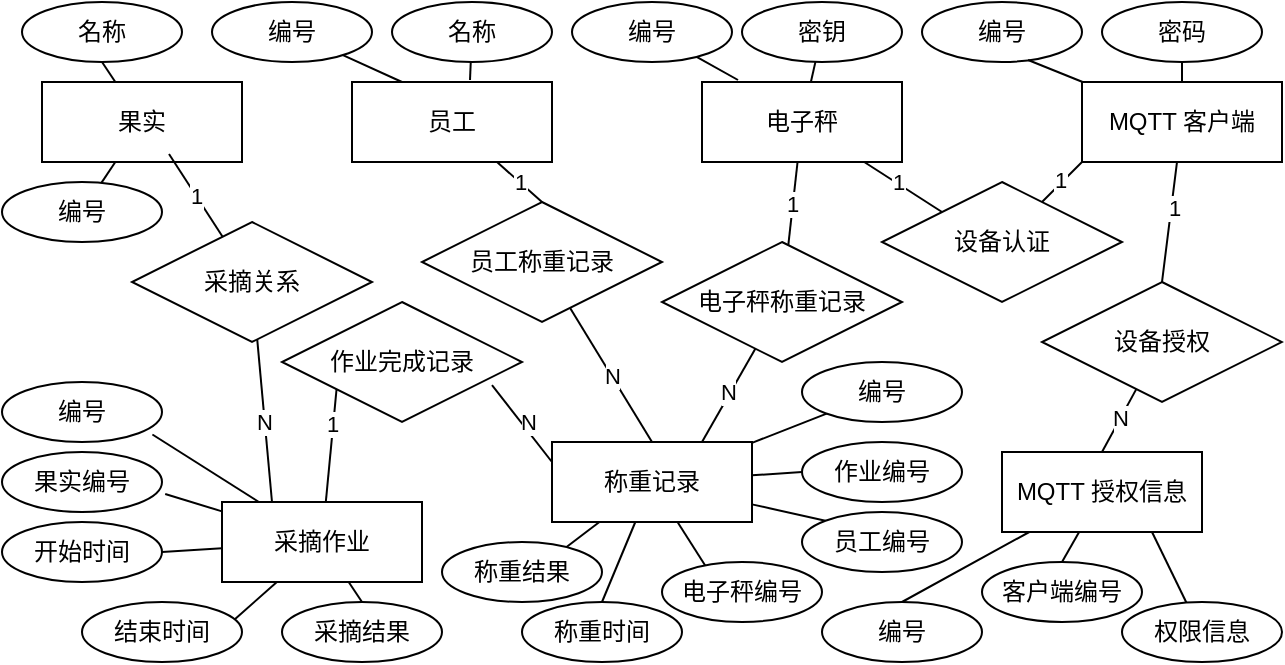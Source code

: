 <mxfile>
    <diagram id="hqitrBEsFxFD-rjdB9nJ" name="Page-1">
        <mxGraphModel dx="1160" dy="556" grid="1" gridSize="10" guides="1" tooltips="1" connect="1" arrows="1" fold="1" page="1" pageScale="1" pageWidth="850" pageHeight="1100" math="0" shadow="0">
            <root>
                <mxCell id="0"/>
                <mxCell id="1" parent="0"/>
                <mxCell id="13" style="edgeStyle=none;html=1;strokeColor=default;endArrow=none;endFill=0;" parent="1" source="4" target="11" edge="1">
                    <mxGeometry relative="1" as="geometry"/>
                </mxCell>
                <mxCell id="14" style="edgeStyle=none;html=1;entryX=0.5;entryY=1;entryDx=0;entryDy=0;strokeColor=default;endArrow=none;endFill=0;" parent="1" source="4" target="12" edge="1">
                    <mxGeometry relative="1" as="geometry">
                        <Array as="points"/>
                    </mxGeometry>
                </mxCell>
                <mxCell id="4" value="果实" style="whiteSpace=wrap;html=1;align=center;" parent="1" vertex="1">
                    <mxGeometry x="160" y="190" width="100" height="40" as="geometry"/>
                </mxCell>
                <mxCell id="72" style="edgeStyle=none;html=1;entryX=0;entryY=0;entryDx=0;entryDy=0;strokeColor=default;endArrow=none;endFill=0;" parent="1" source="5" target="39" edge="1">
                    <mxGeometry relative="1" as="geometry"/>
                </mxCell>
                <mxCell id="74" value="1" style="edgeLabel;html=1;align=center;verticalAlign=middle;resizable=0;points=[];" parent="72" vertex="1" connectable="0">
                    <mxGeometry x="-0.087" y="1" relative="1" as="geometry">
                        <mxPoint as="offset"/>
                    </mxGeometry>
                </mxCell>
                <mxCell id="97" style="edgeStyle=none;html=1;entryX=0.94;entryY=0.875;entryDx=0;entryDy=0;entryPerimeter=0;endArrow=none;endFill=0;" parent="1" source="5" target="88" edge="1">
                    <mxGeometry relative="1" as="geometry"/>
                </mxCell>
                <mxCell id="98" style="edgeStyle=none;html=1;entryX=1.02;entryY=0.7;entryDx=0;entryDy=0;entryPerimeter=0;endArrow=none;endFill=0;" parent="1" source="5" target="93" edge="1">
                    <mxGeometry relative="1" as="geometry"/>
                </mxCell>
                <mxCell id="99" style="edgeStyle=none;html=1;entryX=1;entryY=0.5;entryDx=0;entryDy=0;endArrow=none;endFill=0;" parent="1" source="5" target="94" edge="1">
                    <mxGeometry relative="1" as="geometry"/>
                </mxCell>
                <mxCell id="100" style="edgeStyle=none;html=1;entryX=0.95;entryY=0.3;entryDx=0;entryDy=0;entryPerimeter=0;endArrow=none;endFill=0;" parent="1" source="5" target="95" edge="1">
                    <mxGeometry relative="1" as="geometry"/>
                </mxCell>
                <mxCell id="101" style="edgeStyle=none;html=1;entryX=0.5;entryY=0;entryDx=0;entryDy=0;endArrow=none;endFill=0;" parent="1" source="5" target="96" edge="1">
                    <mxGeometry relative="1" as="geometry"/>
                </mxCell>
                <mxCell id="5" value="采摘作业" style="whiteSpace=wrap;html=1;align=center;" parent="1" vertex="1">
                    <mxGeometry x="250" y="400" width="100" height="40" as="geometry"/>
                </mxCell>
                <mxCell id="60" value="1" style="edgeStyle=none;html=1;entryX=0.635;entryY=0.9;entryDx=0;entryDy=0;entryPerimeter=0;strokeColor=default;endArrow=none;endFill=0;" parent="1" source="6" target="4" edge="1">
                    <mxGeometry relative="1" as="geometry"/>
                </mxCell>
                <mxCell id="61" value="N" style="edgeStyle=none;html=1;entryX=0.25;entryY=0;entryDx=0;entryDy=0;strokeColor=default;endArrow=none;endFill=0;" parent="1" source="6" target="5" edge="1">
                    <mxGeometry relative="1" as="geometry"/>
                </mxCell>
                <mxCell id="6" value="采摘关系" style="shape=rhombus;perimeter=rhombusPerimeter;whiteSpace=wrap;html=1;align=center;" parent="1" vertex="1">
                    <mxGeometry x="205" y="260" width="120" height="60" as="geometry"/>
                </mxCell>
                <mxCell id="15" style="edgeStyle=none;html=1;strokeColor=none;endArrow=none;endFill=0;" parent="1" edge="1">
                    <mxGeometry relative="1" as="geometry">
                        <mxPoint x="250" y="370" as="targetPoint"/>
                        <mxPoint x="190" y="362" as="sourcePoint"/>
                    </mxGeometry>
                </mxCell>
                <mxCell id="11" value="编号" style="ellipse;whiteSpace=wrap;html=1;align=center;" parent="1" vertex="1">
                    <mxGeometry x="140" y="240" width="80" height="30" as="geometry"/>
                </mxCell>
                <mxCell id="12" value="名称" style="ellipse;whiteSpace=wrap;html=1;align=center;" parent="1" vertex="1">
                    <mxGeometry x="150" y="150" width="80" height="30" as="geometry"/>
                </mxCell>
                <mxCell id="68" value="1" style="edgeStyle=none;html=1;strokeColor=default;endArrow=none;endFill=0;" parent="1" source="19" target="22" edge="1">
                    <mxGeometry relative="1" as="geometry"/>
                </mxCell>
                <mxCell id="118" style="edgeStyle=none;html=1;entryX=0;entryY=0;entryDx=0;entryDy=0;endArrow=none;endFill=0;" edge="1" parent="1" source="19" target="117">
                    <mxGeometry relative="1" as="geometry"/>
                </mxCell>
                <mxCell id="119" value="1" style="edgeLabel;html=1;align=center;verticalAlign=middle;resizable=0;points=[];" vertex="1" connectable="0" parent="118">
                    <mxGeometry x="-0.183" y="1" relative="1" as="geometry">
                        <mxPoint as="offset"/>
                    </mxGeometry>
                </mxCell>
                <mxCell id="19" value="电子秤" style="whiteSpace=wrap;html=1;align=center;" parent="1" vertex="1">
                    <mxGeometry x="490" y="190" width="100" height="40" as="geometry"/>
                </mxCell>
                <mxCell id="66" value="1" style="edgeStyle=none;html=1;entryX=0.5;entryY=0;entryDx=0;entryDy=0;strokeColor=default;endArrow=none;endFill=0;" parent="1" source="20" target="23" edge="1">
                    <mxGeometry relative="1" as="geometry"/>
                </mxCell>
                <mxCell id="20" value="员工" style="whiteSpace=wrap;html=1;align=center;" parent="1" vertex="1">
                    <mxGeometry x="315" y="190" width="100" height="40" as="geometry"/>
                </mxCell>
                <mxCell id="105" style="edgeStyle=none;html=1;endArrow=none;endFill=0;" parent="1" source="21" target="92" edge="1">
                    <mxGeometry relative="1" as="geometry"/>
                </mxCell>
                <mxCell id="106" style="edgeStyle=none;html=1;entryX=0;entryY=0.5;entryDx=0;entryDy=0;endArrow=none;endFill=0;" parent="1" source="21" target="89" edge="1">
                    <mxGeometry relative="1" as="geometry"/>
                </mxCell>
                <mxCell id="107" style="edgeStyle=none;html=1;entryX=0;entryY=0;entryDx=0;entryDy=0;endArrow=none;endFill=0;" parent="1" source="21" target="91" edge="1">
                    <mxGeometry relative="1" as="geometry"/>
                </mxCell>
                <mxCell id="108" style="edgeStyle=none;html=1;entryX=0.28;entryY=0.1;entryDx=0;entryDy=0;entryPerimeter=0;endArrow=none;endFill=0;" parent="1" source="21" target="102" edge="1">
                    <mxGeometry relative="1" as="geometry"/>
                </mxCell>
                <mxCell id="109" style="edgeStyle=none;html=1;entryX=0.5;entryY=0;entryDx=0;entryDy=0;endArrow=none;endFill=0;" parent="1" source="21" target="103" edge="1">
                    <mxGeometry relative="1" as="geometry"/>
                </mxCell>
                <mxCell id="110" style="edgeStyle=none;html=1;entryX=0.77;entryY=0.1;entryDx=0;entryDy=0;entryPerimeter=0;endArrow=none;endFill=0;" parent="1" source="21" target="104" edge="1">
                    <mxGeometry relative="1" as="geometry"/>
                </mxCell>
                <mxCell id="21" value="称重记录" style="whiteSpace=wrap;html=1;align=center;" parent="1" vertex="1">
                    <mxGeometry x="415" y="370" width="100" height="40" as="geometry"/>
                </mxCell>
                <mxCell id="69" style="edgeStyle=none;html=1;entryX=0.75;entryY=0;entryDx=0;entryDy=0;strokeColor=default;endArrow=none;endFill=0;" parent="1" source="22" target="21" edge="1">
                    <mxGeometry relative="1" as="geometry"/>
                </mxCell>
                <mxCell id="71" value="N" style="edgeLabel;html=1;align=center;verticalAlign=middle;resizable=0;points=[];" parent="69" vertex="1" connectable="0">
                    <mxGeometry x="-0.046" y="-1" relative="1" as="geometry">
                        <mxPoint as="offset"/>
                    </mxGeometry>
                </mxCell>
                <mxCell id="22" value="电子秤称重记录" style="shape=rhombus;perimeter=rhombusPerimeter;whiteSpace=wrap;html=1;align=center;" parent="1" vertex="1">
                    <mxGeometry x="470" y="270" width="120" height="60" as="geometry"/>
                </mxCell>
                <mxCell id="67" value="N" style="edgeStyle=none;html=1;entryX=0.5;entryY=0;entryDx=0;entryDy=0;strokeColor=default;endArrow=none;endFill=0;" parent="1" source="23" target="21" edge="1">
                    <mxGeometry relative="1" as="geometry"/>
                </mxCell>
                <mxCell id="23" value="员工称重记录" style="shape=rhombus;perimeter=rhombusPerimeter;whiteSpace=wrap;html=1;align=center;" parent="1" vertex="1">
                    <mxGeometry x="350" y="250" width="120" height="60" as="geometry"/>
                </mxCell>
                <mxCell id="73" style="edgeStyle=none;html=1;entryX=0;entryY=0.25;entryDx=0;entryDy=0;strokeColor=default;endArrow=none;endFill=0;exitX=0.875;exitY=0.692;exitDx=0;exitDy=0;exitPerimeter=0;" parent="1" source="39" target="21" edge="1">
                    <mxGeometry relative="1" as="geometry"/>
                </mxCell>
                <mxCell id="75" value="N" style="edgeLabel;html=1;align=center;verticalAlign=middle;resizable=0;points=[];" parent="73" vertex="1" connectable="0">
                    <mxGeometry x="0.049" y="3" relative="1" as="geometry">
                        <mxPoint as="offset"/>
                    </mxGeometry>
                </mxCell>
                <mxCell id="39" value="作业完成记录" style="shape=rhombus;perimeter=rhombusPerimeter;whiteSpace=wrap;html=1;align=center;" parent="1" vertex="1">
                    <mxGeometry x="280" y="300" width="120" height="60" as="geometry"/>
                </mxCell>
                <mxCell id="78" style="edgeStyle=none;html=1;entryX=0.25;entryY=0;entryDx=0;entryDy=0;endArrow=none;endFill=0;" parent="1" source="76" target="20" edge="1">
                    <mxGeometry relative="1" as="geometry"/>
                </mxCell>
                <mxCell id="76" value="编号" style="ellipse;whiteSpace=wrap;html=1;align=center;" parent="1" vertex="1">
                    <mxGeometry x="245" y="150" width="80" height="30" as="geometry"/>
                </mxCell>
                <mxCell id="79" style="edgeStyle=none;html=1;entryX=0.59;entryY=-0.025;entryDx=0;entryDy=0;entryPerimeter=0;endArrow=none;endFill=0;" parent="1" source="77" target="20" edge="1">
                    <mxGeometry relative="1" as="geometry"/>
                </mxCell>
                <mxCell id="77" value="名称" style="ellipse;whiteSpace=wrap;html=1;align=center;" parent="1" vertex="1">
                    <mxGeometry x="335" y="150" width="80" height="30" as="geometry"/>
                </mxCell>
                <mxCell id="86" style="edgeStyle=none;html=1;entryX=0.18;entryY=-0.025;entryDx=0;entryDy=0;entryPerimeter=0;endArrow=none;endFill=0;" parent="1" source="84" target="19" edge="1">
                    <mxGeometry relative="1" as="geometry"/>
                </mxCell>
                <mxCell id="84" value="编号" style="ellipse;whiteSpace=wrap;html=1;align=center;" parent="1" vertex="1">
                    <mxGeometry x="425" y="150" width="80" height="30" as="geometry"/>
                </mxCell>
                <mxCell id="87" style="edgeStyle=none;html=1;endArrow=none;endFill=0;" parent="1" source="85" target="19" edge="1">
                    <mxGeometry relative="1" as="geometry"/>
                </mxCell>
                <mxCell id="85" value="密钥" style="ellipse;whiteSpace=wrap;html=1;align=center;" parent="1" vertex="1">
                    <mxGeometry x="510" y="150" width="80" height="30" as="geometry"/>
                </mxCell>
                <mxCell id="88" value="编号" style="ellipse;whiteSpace=wrap;html=1;align=center;" parent="1" vertex="1">
                    <mxGeometry x="140" y="340" width="80" height="30" as="geometry"/>
                </mxCell>
                <mxCell id="89" value="作业编号" style="ellipse;whiteSpace=wrap;html=1;align=center;" parent="1" vertex="1">
                    <mxGeometry x="540" y="370" width="80" height="30" as="geometry"/>
                </mxCell>
                <mxCell id="91" value="员工编号" style="ellipse;whiteSpace=wrap;html=1;align=center;" parent="1" vertex="1">
                    <mxGeometry x="540" y="405" width="80" height="30" as="geometry"/>
                </mxCell>
                <mxCell id="92" value="编号" style="ellipse;whiteSpace=wrap;html=1;align=center;" parent="1" vertex="1">
                    <mxGeometry x="540" y="330" width="80" height="30" as="geometry"/>
                </mxCell>
                <mxCell id="93" value="果实编号" style="ellipse;whiteSpace=wrap;html=1;align=center;" parent="1" vertex="1">
                    <mxGeometry x="140" y="375" width="80" height="30" as="geometry"/>
                </mxCell>
                <mxCell id="94" value="开始时间&lt;span style=&quot;color: rgba(0, 0, 0, 0); font-family: monospace; font-size: 0px; text-align: start;&quot;&gt;%3CmxGraphModel%3E%3Croot%3E%3CmxCell%20id%3D%220%22%2F%3E%3CmxCell%20id%3D%221%22%20parent%3D%220%22%2F%3E%3CmxCell%20id%3D%222%22%20value%3D%22%E7%BC%96%E5%8F%B7%22%20style%3D%22ellipse%3BwhiteSpace%3Dwrap%3Bhtml%3D1%3Balign%3Dcenter%3B%22%20vertex%3D%221%22%20parent%3D%221%22%3E%3CmxGeometry%20x%3D%2260%22%20y%3D%22330%22%20width%3D%22100%22%20height%3D%2240%22%20as%3D%22geometry%22%2F%3E%3C%2FmxCell%3E%3C%2Froot%3E%3C%2FmxGraphModel%3E&lt;/span&gt;" style="ellipse;whiteSpace=wrap;html=1;align=center;" parent="1" vertex="1">
                    <mxGeometry x="140" y="410" width="80" height="30" as="geometry"/>
                </mxCell>
                <mxCell id="95" value="结束时间" style="ellipse;whiteSpace=wrap;html=1;align=center;" parent="1" vertex="1">
                    <mxGeometry x="180" y="450" width="80" height="30" as="geometry"/>
                </mxCell>
                <mxCell id="96" value="采摘结果" style="ellipse;whiteSpace=wrap;html=1;align=center;" parent="1" vertex="1">
                    <mxGeometry x="280" y="450" width="80" height="30" as="geometry"/>
                </mxCell>
                <mxCell id="102" value="电子秤编号" style="ellipse;whiteSpace=wrap;html=1;align=center;" parent="1" vertex="1">
                    <mxGeometry x="470" y="430" width="80" height="30" as="geometry"/>
                </mxCell>
                <mxCell id="103" value="称重时间&lt;span style=&quot;color: rgba(0, 0, 0, 0); font-family: monospace; font-size: 0px; text-align: start;&quot;&gt;%3CmxGraphModel%3E%3Croot%3E%3CmxCell%20id%3D%220%22%2F%3E%3CmxCell%20id%3D%221%22%20parent%3D%220%22%2F%3E%3CmxCell%20id%3D%222%22%20value%3D%22%E7%BC%96%E5%8F%B7%22%20style%3D%22ellipse%3BwhiteSpace%3Dwrap%3Bhtml%3D1%3Balign%3Dcenter%3B%22%20vertex%3D%221%22%20parent%3D%221%22%3E%3CmxGeometry%20x%3D%22730%22%20y%3D%22330%22%20width%3D%22100%22%20height%3D%2240%22%20as%3D%22geometry%22%2F%3E%3C%2FmxCell%3E%3C%2Froot%3E%3C%2FmxGraphModel%3E&lt;/span&gt;" style="ellipse;whiteSpace=wrap;html=1;align=center;" parent="1" vertex="1">
                    <mxGeometry x="400" y="450" width="80" height="30" as="geometry"/>
                </mxCell>
                <mxCell id="104" value="称重结果" style="ellipse;whiteSpace=wrap;html=1;align=center;" parent="1" vertex="1">
                    <mxGeometry x="360" y="420" width="80" height="30" as="geometry"/>
                </mxCell>
                <mxCell id="125" style="edgeStyle=none;html=1;entryX=0.5;entryY=1;entryDx=0;entryDy=0;endArrow=none;endFill=0;" edge="1" parent="1" source="115" target="122">
                    <mxGeometry relative="1" as="geometry"/>
                </mxCell>
                <mxCell id="127" style="edgeStyle=none;html=1;entryX=0.5;entryY=0;entryDx=0;entryDy=0;endArrow=none;endFill=0;" edge="1" parent="1" source="115" target="126">
                    <mxGeometry relative="1" as="geometry"/>
                </mxCell>
                <mxCell id="129" value="1" style="edgeLabel;html=1;align=center;verticalAlign=middle;resizable=0;points=[];" vertex="1" connectable="0" parent="127">
                    <mxGeometry x="-0.231" y="1" relative="1" as="geometry">
                        <mxPoint as="offset"/>
                    </mxGeometry>
                </mxCell>
                <mxCell id="115" value="MQTT 客户端" style="whiteSpace=wrap;html=1;align=center;" vertex="1" parent="1">
                    <mxGeometry x="680" y="190" width="100" height="40" as="geometry"/>
                </mxCell>
                <mxCell id="137" style="edgeStyle=none;html=1;entryX=0.5;entryY=0;entryDx=0;entryDy=0;endArrow=none;endFill=0;" edge="1" parent="1" source="116" target="135">
                    <mxGeometry relative="1" as="geometry"/>
                </mxCell>
                <mxCell id="139" style="edgeStyle=none;html=1;entryX=0.5;entryY=0;entryDx=0;entryDy=0;endArrow=none;endFill=0;" edge="1" parent="1" source="116" target="136">
                    <mxGeometry relative="1" as="geometry"/>
                </mxCell>
                <mxCell id="116" value="MQTT 授权信息" style="whiteSpace=wrap;html=1;align=center;" vertex="1" parent="1">
                    <mxGeometry x="640" y="375" width="100" height="40" as="geometry"/>
                </mxCell>
                <mxCell id="120" style="edgeStyle=none;html=1;entryX=0;entryY=1;entryDx=0;entryDy=0;endArrow=none;endFill=0;" edge="1" parent="1" source="117" target="115">
                    <mxGeometry relative="1" as="geometry"/>
                </mxCell>
                <mxCell id="121" value="1" style="edgeLabel;html=1;align=center;verticalAlign=middle;resizable=0;points=[];" vertex="1" connectable="0" parent="120">
                    <mxGeometry x="-0.015" y="2" relative="1" as="geometry">
                        <mxPoint as="offset"/>
                    </mxGeometry>
                </mxCell>
                <mxCell id="117" value="设备认证" style="shape=rhombus;perimeter=rhombusPerimeter;whiteSpace=wrap;html=1;align=center;" vertex="1" parent="1">
                    <mxGeometry x="580" y="240" width="120" height="60" as="geometry"/>
                </mxCell>
                <mxCell id="122" value="密码" style="ellipse;whiteSpace=wrap;html=1;align=center;" vertex="1" parent="1">
                    <mxGeometry x="690" y="150" width="80" height="30" as="geometry"/>
                </mxCell>
                <mxCell id="123" value="编号" style="ellipse;whiteSpace=wrap;html=1;align=center;" vertex="1" parent="1">
                    <mxGeometry x="600" y="150" width="80" height="30" as="geometry"/>
                </mxCell>
                <mxCell id="124" style="edgeStyle=none;html=1;entryX=0.663;entryY=0.967;entryDx=0;entryDy=0;endArrow=none;endFill=0;entryPerimeter=0;" edge="1" parent="1" source="115" target="123">
                    <mxGeometry relative="1" as="geometry"/>
                </mxCell>
                <mxCell id="128" style="edgeStyle=none;html=1;entryX=0.5;entryY=0;entryDx=0;entryDy=0;endArrow=none;endFill=0;" edge="1" parent="1" source="126" target="116">
                    <mxGeometry relative="1" as="geometry"/>
                </mxCell>
                <mxCell id="130" value="N" style="edgeLabel;html=1;align=center;verticalAlign=middle;resizable=0;points=[];" vertex="1" connectable="0" parent="128">
                    <mxGeometry x="-0.067" relative="1" as="geometry">
                        <mxPoint as="offset"/>
                    </mxGeometry>
                </mxCell>
                <mxCell id="126" value="设备授权" style="shape=rhombus;perimeter=rhombusPerimeter;whiteSpace=wrap;html=1;align=center;" vertex="1" parent="1">
                    <mxGeometry x="660" y="290" width="120" height="60" as="geometry"/>
                </mxCell>
                <mxCell id="135" value="编号" style="ellipse;whiteSpace=wrap;html=1;align=center;" vertex="1" parent="1">
                    <mxGeometry x="550" y="450" width="80" height="30" as="geometry"/>
                </mxCell>
                <mxCell id="136" value="客户端编号" style="ellipse;whiteSpace=wrap;html=1;align=center;" vertex="1" parent="1">
                    <mxGeometry x="630" y="430" width="80" height="30" as="geometry"/>
                </mxCell>
                <mxCell id="144" style="edgeStyle=none;html=1;entryX=0.425;entryY=0.133;entryDx=0;entryDy=0;endArrow=none;endFill=0;exitX=0.75;exitY=1;exitDx=0;exitDy=0;entryPerimeter=0;" edge="1" parent="1" target="145" source="116">
                    <mxGeometry relative="1" as="geometry">
                        <mxPoint x="814" y="510" as="sourcePoint"/>
                    </mxGeometry>
                </mxCell>
                <mxCell id="145" value="权限信息" style="ellipse;whiteSpace=wrap;html=1;align=center;" vertex="1" parent="1">
                    <mxGeometry x="700" y="450" width="80" height="30" as="geometry"/>
                </mxCell>
            </root>
        </mxGraphModel>
    </diagram>
</mxfile>